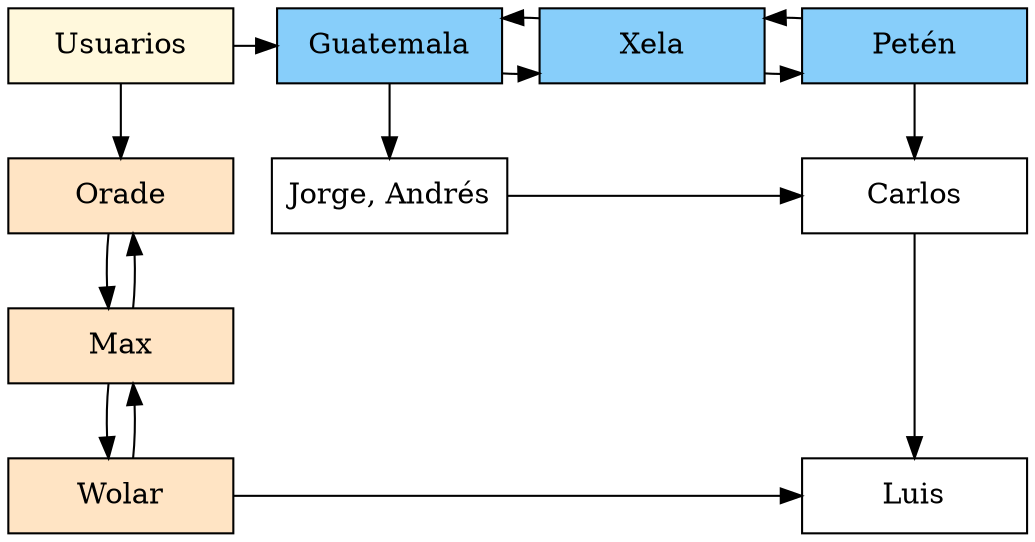 digraph Sparse_Matrix {
    // Global settings
    node [shape = box;];
    
    // Main node
    Mt [label = "Usuarios";width = 1.5;style = filled;fillcolor = cornsilk;group = 0;];
    
    // Row nodes (Users)
    F0 [label = "Orade";width = 1.5;style = filled;fillcolor = bisque1;group = 0;];
    F1 [label = "Max";width = 1.5;style = filled;fillcolor = bisque1;group = 0;];
    F2 [label = "Wolar";width = 1.5;style = filled;fillcolor = bisque1;group = 0;];
    
    // Column nodes (Locations)
    C0 [label = "Guatemala";width = 1.5;style = filled;fillcolor = lightskyblue;group = 1;];
    C1 [label = "Xela";width = 1.5;style = filled;fillcolor = lightskyblue;group = 2;];
    C2 [label = "Petén";width = 1.5;style = filled;fillcolor = lightskyblue;group = 3;];
    
    // Data nodes (Grupo = numero de columna)
    F0_C0 [label = "Jorge, Andrés";width = 1.5;group = 1;];
    F0_C2 [label = "Carlos";width = 1.5;group = 3;];
    F2_C2 [label = "Luis";width = 1.5;group = 3;];
    
    // Core connections
    Mt -> F0;
    Mt -> C0;
    
    // Row connections
    F0 -> F1;
    F1 -> F0;
    F1 -> F2;
    F2 -> F1;
    
    // Column connections
    C0 -> C1;
    C1 -> C0;
    C1 -> C2;
    C2 -> C1;
    
    // Data connections - rows
    F0_C0 -> F0_C2;
   
    F2 -> F2_C2;
    
    // Data connections - columns
    C0 -> F0_C0;
    C2 -> F0_C2;
    F0_C2 -> F2_C2;
    
    // Layout control
    subgraph {
        rank = same;
        Mt;
        C0;
        C1;
        C2;
    }
    subgraph {
        rank = same;
        F0;
        F0_C0;
        F0_C2;
    }
    subgraph {
        rank = same;
        F2;
        F2_C2;
    }
}